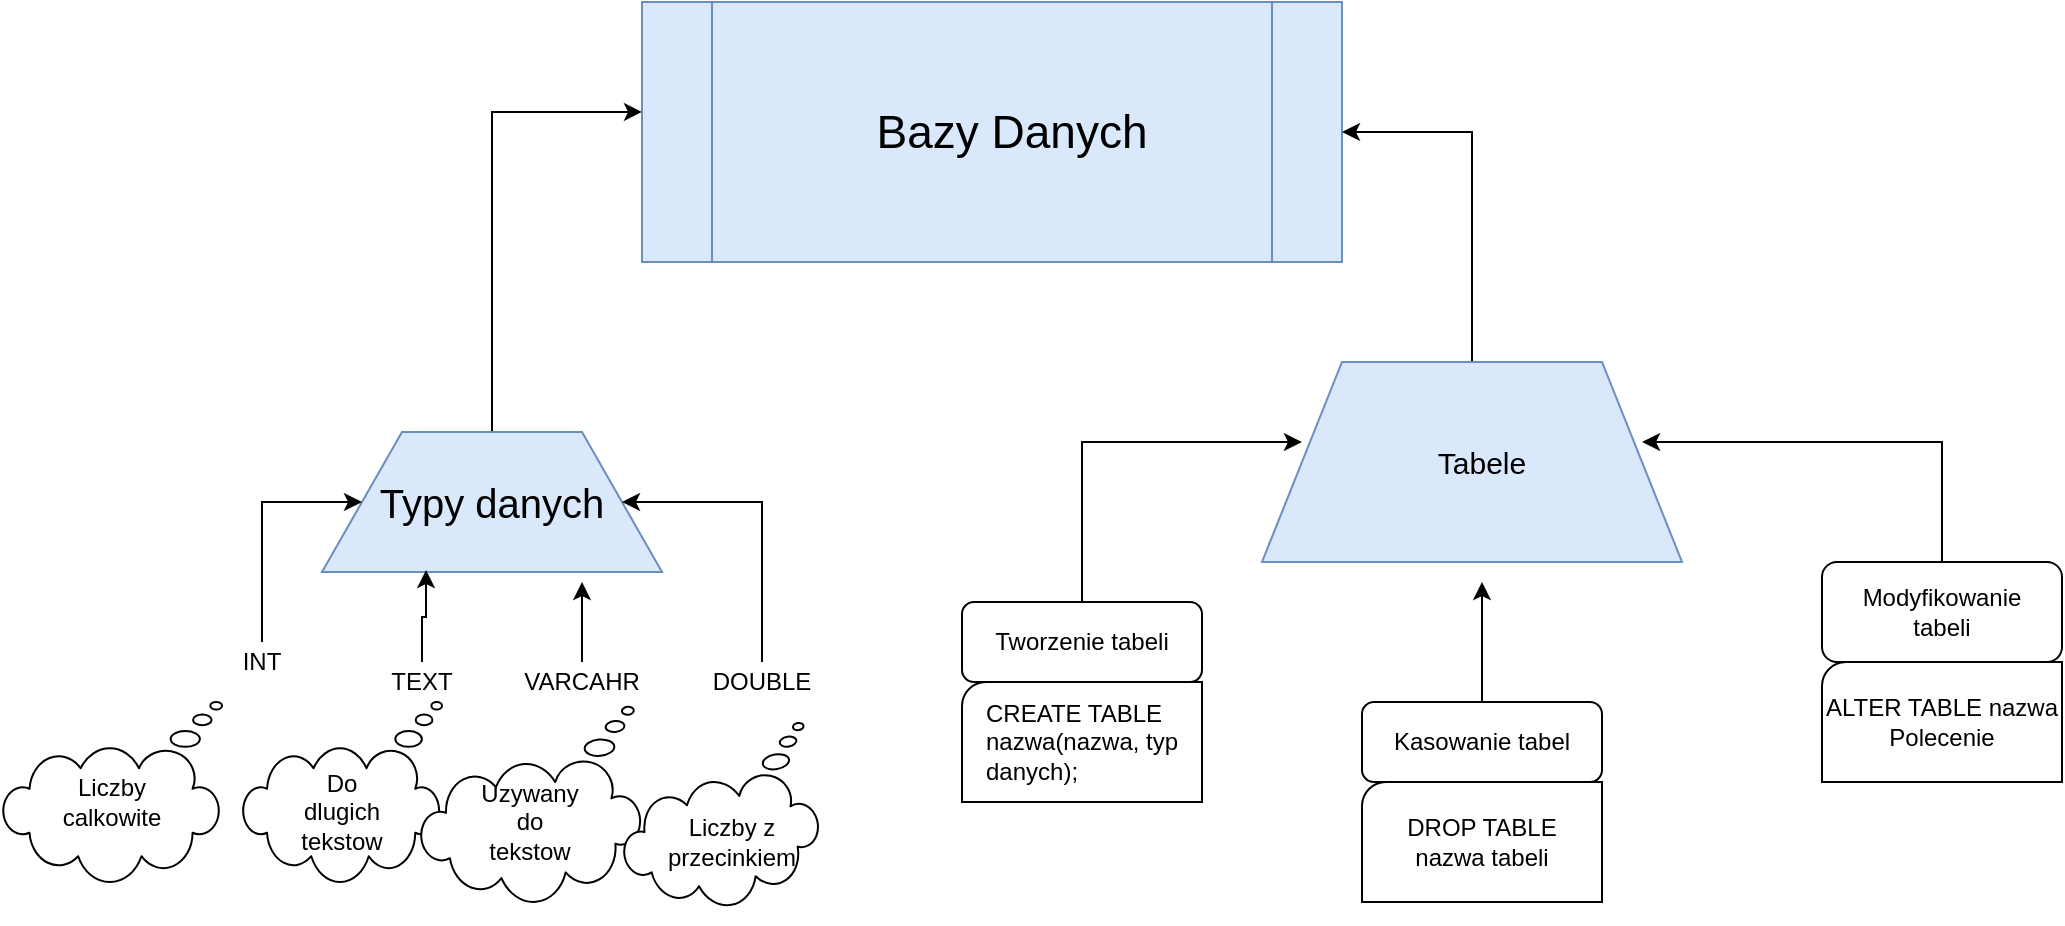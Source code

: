 <mxfile version="14.6.5"><diagram id="PHK8PqRrelfssxnqw212" name="Page-1"><mxGraphModel dx="2272" dy="692" grid="1" gridSize="10" guides="1" tooltips="1" connect="1" arrows="1" fold="1" page="1" pageScale="1" pageWidth="850" pageHeight="1100" math="0" shadow="0"><root><mxCell id="0"/><mxCell id="1" parent="0"/><mxCell id="qkwIIU_0xl9fNbyqcXkO-58" style="edgeStyle=orthogonalEdgeStyle;rounded=0;orthogonalLoop=1;jettySize=auto;html=1;exitX=0.5;exitY=0;exitDx=0;exitDy=0;entryX=0;entryY=0.423;entryDx=0;entryDy=0;entryPerimeter=0;" edge="1" parent="1" source="qkwIIU_0xl9fNbyqcXkO-51" target="qkwIIU_0xl9fNbyqcXkO-1"><mxGeometry relative="1" as="geometry"/></mxCell><mxCell id="qkwIIU_0xl9fNbyqcXkO-51" value="" style="shape=trapezoid;perimeter=trapezoidPerimeter;whiteSpace=wrap;html=1;fixedSize=1;size=40;fillColor=#dae8fc;strokeColor=#6c8ebf;" vertex="1" parent="1"><mxGeometry x="80" y="255" width="170" height="70" as="geometry"/></mxCell><mxCell id="qkwIIU_0xl9fNbyqcXkO-1" value="" style="shape=process;whiteSpace=wrap;html=1;backgroundOutline=1;fillColor=#dae8fc;strokeColor=#6c8ebf;" vertex="1" parent="1"><mxGeometry x="240" y="40" width="350" height="130" as="geometry"/></mxCell><mxCell id="qkwIIU_0xl9fNbyqcXkO-2" value="&lt;font style=&quot;font-size: 23px&quot;&gt;Bazy Danych&lt;/font&gt;" style="text;html=1;strokeColor=none;fillColor=none;align=center;verticalAlign=middle;whiteSpace=wrap;rounded=0;" vertex="1" parent="1"><mxGeometry x="305" y="65" width="240" height="80" as="geometry"/></mxCell><mxCell id="qkwIIU_0xl9fNbyqcXkO-3" value="&lt;font style=&quot;font-size: 20px&quot;&gt;Typy danych&lt;/font&gt;" style="text;html=1;strokeColor=none;fillColor=none;align=center;verticalAlign=middle;whiteSpace=wrap;rounded=0;" vertex="1" parent="1"><mxGeometry x="100" y="270" width="130" height="40" as="geometry"/></mxCell><mxCell id="qkwIIU_0xl9fNbyqcXkO-54" style="edgeStyle=orthogonalEdgeStyle;rounded=0;orthogonalLoop=1;jettySize=auto;html=1;exitX=0.5;exitY=0;exitDx=0;exitDy=0;entryX=0;entryY=0.5;entryDx=0;entryDy=0;" edge="1" parent="1" source="qkwIIU_0xl9fNbyqcXkO-6" target="qkwIIU_0xl9fNbyqcXkO-3"><mxGeometry relative="1" as="geometry"/></mxCell><mxCell id="qkwIIU_0xl9fNbyqcXkO-6" value="INT" style="text;html=1;strokeColor=none;fillColor=none;align=center;verticalAlign=middle;whiteSpace=wrap;rounded=0;" vertex="1" parent="1"><mxGeometry x="30" y="360" width="40" height="20" as="geometry"/></mxCell><mxCell id="qkwIIU_0xl9fNbyqcXkO-55" style="edgeStyle=orthogonalEdgeStyle;rounded=0;orthogonalLoop=1;jettySize=auto;html=1;exitX=0.5;exitY=0;exitDx=0;exitDy=0;entryX=0.306;entryY=0.986;entryDx=0;entryDy=0;entryPerimeter=0;" edge="1" parent="1" source="qkwIIU_0xl9fNbyqcXkO-8" target="qkwIIU_0xl9fNbyqcXkO-51"><mxGeometry relative="1" as="geometry"/></mxCell><mxCell id="qkwIIU_0xl9fNbyqcXkO-8" value="TEXT" style="text;html=1;strokeColor=none;fillColor=none;align=center;verticalAlign=middle;whiteSpace=wrap;rounded=0;" vertex="1" parent="1"><mxGeometry x="110" y="370" width="40" height="20" as="geometry"/></mxCell><mxCell id="qkwIIU_0xl9fNbyqcXkO-56" style="edgeStyle=orthogonalEdgeStyle;rounded=0;orthogonalLoop=1;jettySize=auto;html=1;exitX=0.5;exitY=0;exitDx=0;exitDy=0;" edge="1" parent="1" source="qkwIIU_0xl9fNbyqcXkO-11"><mxGeometry relative="1" as="geometry"><mxPoint x="210" y="330" as="targetPoint"/></mxGeometry></mxCell><mxCell id="qkwIIU_0xl9fNbyqcXkO-11" value="VARCAHR" style="text;html=1;strokeColor=none;fillColor=none;align=center;verticalAlign=middle;whiteSpace=wrap;rounded=0;" vertex="1" parent="1"><mxGeometry x="190" y="370" width="40" height="20" as="geometry"/></mxCell><mxCell id="qkwIIU_0xl9fNbyqcXkO-16" style="edgeStyle=orthogonalEdgeStyle;rounded=0;orthogonalLoop=1;jettySize=auto;html=1;exitX=0.5;exitY=0;exitDx=0;exitDy=0;entryX=1;entryY=0.5;entryDx=0;entryDy=0;" edge="1" parent="1" source="qkwIIU_0xl9fNbyqcXkO-13" target="qkwIIU_0xl9fNbyqcXkO-1"><mxGeometry relative="1" as="geometry"/></mxCell><mxCell id="qkwIIU_0xl9fNbyqcXkO-13" value="" style="shape=trapezoid;perimeter=trapezoidPerimeter;whiteSpace=wrap;html=1;fixedSize=1;size=40;fillColor=#dae8fc;strokeColor=#6c8ebf;" vertex="1" parent="1"><mxGeometry x="550" y="220" width="210" height="100" as="geometry"/></mxCell><mxCell id="qkwIIU_0xl9fNbyqcXkO-14" value="&lt;font style=&quot;font-size: 15px&quot;&gt;Tabele&lt;/font&gt;" style="text;html=1;strokeColor=none;fillColor=none;align=center;verticalAlign=middle;whiteSpace=wrap;rounded=0;" vertex="1" parent="1"><mxGeometry x="610" y="250" width="100" height="40" as="geometry"/></mxCell><mxCell id="qkwIIU_0xl9fNbyqcXkO-20" style="edgeStyle=orthogonalEdgeStyle;rounded=0;orthogonalLoop=1;jettySize=auto;html=1;exitX=0.5;exitY=0;exitDx=0;exitDy=0;entryX=0.095;entryY=0.4;entryDx=0;entryDy=0;entryPerimeter=0;" edge="1" parent="1" source="qkwIIU_0xl9fNbyqcXkO-17" target="qkwIIU_0xl9fNbyqcXkO-13"><mxGeometry relative="1" as="geometry"><Array as="points"><mxPoint x="460" y="260"/></Array></mxGeometry></mxCell><mxCell id="qkwIIU_0xl9fNbyqcXkO-17" value="" style="rounded=1;whiteSpace=wrap;html=1;" vertex="1" parent="1"><mxGeometry x="400" y="340" width="120" height="40" as="geometry"/></mxCell><mxCell id="qkwIIU_0xl9fNbyqcXkO-18" value="Tworzenie tabeli" style="text;html=1;strokeColor=none;fillColor=none;align=center;verticalAlign=middle;whiteSpace=wrap;rounded=0;" vertex="1" parent="1"><mxGeometry x="410" y="350" width="100" height="20" as="geometry"/></mxCell><mxCell id="qkwIIU_0xl9fNbyqcXkO-23" value="" style="verticalLabelPosition=bottom;verticalAlign=top;html=1;shape=mxgraph.basic.corner_round_rect;dx=6;" vertex="1" parent="1"><mxGeometry x="400" y="380" width="120" height="60" as="geometry"/></mxCell><mxCell id="qkwIIU_0xl9fNbyqcXkO-25" value="CREATE TABLE nazwa(nazwa, typ danych);" style="text;html=1;strokeColor=none;fillColor=none;align=left;verticalAlign=middle;whiteSpace=wrap;rounded=0;" vertex="1" parent="1"><mxGeometry x="410" y="380" width="120" height="60" as="geometry"/></mxCell><mxCell id="qkwIIU_0xl9fNbyqcXkO-30" style="edgeStyle=orthogonalEdgeStyle;rounded=0;orthogonalLoop=1;jettySize=auto;html=1;exitX=0.5;exitY=0;exitDx=0;exitDy=0;" edge="1" parent="1" source="qkwIIU_0xl9fNbyqcXkO-27"><mxGeometry relative="1" as="geometry"><mxPoint x="660" y="330" as="targetPoint"/></mxGeometry></mxCell><mxCell id="qkwIIU_0xl9fNbyqcXkO-27" value="" style="rounded=1;whiteSpace=wrap;html=1;" vertex="1" parent="1"><mxGeometry x="600" y="390" width="120" height="40" as="geometry"/></mxCell><mxCell id="qkwIIU_0xl9fNbyqcXkO-29" value="" style="verticalLabelPosition=bottom;verticalAlign=top;html=1;shape=mxgraph.basic.corner_round_rect;dx=6;" vertex="1" parent="1"><mxGeometry x="600" y="430" width="120" height="60" as="geometry"/></mxCell><mxCell id="qkwIIU_0xl9fNbyqcXkO-31" value="Kasowanie tabel" style="text;html=1;strokeColor=none;fillColor=none;align=center;verticalAlign=middle;whiteSpace=wrap;rounded=0;" vertex="1" parent="1"><mxGeometry x="610" y="400" width="100" height="20" as="geometry"/></mxCell><mxCell id="qkwIIU_0xl9fNbyqcXkO-32" value="DROP TABLE nazwa tabeli" style="text;html=1;strokeColor=none;fillColor=none;align=center;verticalAlign=middle;whiteSpace=wrap;rounded=0;" vertex="1" parent="1"><mxGeometry x="605" y="435" width="110" height="50" as="geometry"/></mxCell><mxCell id="qkwIIU_0xl9fNbyqcXkO-37" style="edgeStyle=orthogonalEdgeStyle;rounded=0;orthogonalLoop=1;jettySize=auto;html=1;exitX=0.5;exitY=0;exitDx=0;exitDy=0;entryX=0.905;entryY=0.4;entryDx=0;entryDy=0;entryPerimeter=0;" edge="1" parent="1" source="qkwIIU_0xl9fNbyqcXkO-33" target="qkwIIU_0xl9fNbyqcXkO-13"><mxGeometry relative="1" as="geometry"/></mxCell><mxCell id="qkwIIU_0xl9fNbyqcXkO-33" value="" style="rounded=1;whiteSpace=wrap;html=1;" vertex="1" parent="1"><mxGeometry x="830" y="320" width="120" height="50" as="geometry"/></mxCell><mxCell id="qkwIIU_0xl9fNbyqcXkO-34" value="Modyfikowanie&lt;br&gt;tabeli" style="text;html=1;strokeColor=none;fillColor=none;align=center;verticalAlign=middle;whiteSpace=wrap;rounded=0;" vertex="1" parent="1"><mxGeometry x="840" y="330" width="100" height="30" as="geometry"/></mxCell><mxCell id="qkwIIU_0xl9fNbyqcXkO-35" value="" style="verticalLabelPosition=bottom;verticalAlign=top;html=1;shape=mxgraph.basic.corner_round_rect;dx=6;" vertex="1" parent="1"><mxGeometry x="830" y="370" width="120" height="60" as="geometry"/></mxCell><mxCell id="qkwIIU_0xl9fNbyqcXkO-36" value="ALTER TABLE nazwa&lt;br&gt;Polecenie" style="text;html=1;strokeColor=none;fillColor=none;align=center;verticalAlign=middle;whiteSpace=wrap;rounded=0;" vertex="1" parent="1"><mxGeometry x="830" y="380" width="120" height="40" as="geometry"/></mxCell><mxCell id="qkwIIU_0xl9fNbyqcXkO-57" style="edgeStyle=orthogonalEdgeStyle;rounded=0;orthogonalLoop=1;jettySize=auto;html=1;exitX=0.5;exitY=0;exitDx=0;exitDy=0;entryX=1;entryY=0.5;entryDx=0;entryDy=0;" edge="1" parent="1" source="qkwIIU_0xl9fNbyqcXkO-38" target="qkwIIU_0xl9fNbyqcXkO-3"><mxGeometry relative="1" as="geometry"/></mxCell><mxCell id="qkwIIU_0xl9fNbyqcXkO-38" value="DOUBLE" style="text;html=1;strokeColor=none;fillColor=none;align=center;verticalAlign=middle;whiteSpace=wrap;rounded=0;" vertex="1" parent="1"><mxGeometry x="280" y="370" width="40" height="20" as="geometry"/></mxCell><mxCell id="qkwIIU_0xl9fNbyqcXkO-41" value="" style="whiteSpace=wrap;html=1;shape=mxgraph.basic.cloud_callout;rotation=-180;" vertex="1" parent="1"><mxGeometry x="-80" y="390" width="110" height="90" as="geometry"/></mxCell><mxCell id="qkwIIU_0xl9fNbyqcXkO-43" value="Liczby calkowite" style="text;html=1;strokeColor=none;fillColor=none;align=center;verticalAlign=middle;whiteSpace=wrap;rounded=0;" vertex="1" parent="1"><mxGeometry x="-45" y="430" width="40" height="20" as="geometry"/></mxCell><mxCell id="qkwIIU_0xl9fNbyqcXkO-44" value="" style="whiteSpace=wrap;html=1;shape=mxgraph.basic.cloud_callout;rotation=-180;" vertex="1" parent="1"><mxGeometry x="40" y="390" width="100" height="90" as="geometry"/></mxCell><mxCell id="qkwIIU_0xl9fNbyqcXkO-45" value="Do dlugich tekstow" style="text;html=1;strokeColor=none;fillColor=none;align=center;verticalAlign=middle;whiteSpace=wrap;rounded=0;" vertex="1" parent="1"><mxGeometry x="70" y="435" width="40" height="20" as="geometry"/></mxCell><mxCell id="qkwIIU_0xl9fNbyqcXkO-46" value="" style="whiteSpace=wrap;html=1;shape=mxgraph.basic.cloud_callout;rotation=-185;" vertex="1" parent="1"><mxGeometry x="127.95" y="396.87" width="112.05" height="93.13" as="geometry"/></mxCell><mxCell id="qkwIIU_0xl9fNbyqcXkO-47" value="Uzywany do tekstow" style="text;html=1;strokeColor=none;fillColor=none;align=center;verticalAlign=middle;whiteSpace=wrap;rounded=0;" vertex="1" parent="1"><mxGeometry x="163.98" y="440" width="40" height="20" as="geometry"/></mxCell><mxCell id="qkwIIU_0xl9fNbyqcXkO-48" value="" style="whiteSpace=wrap;html=1;shape=mxgraph.basic.cloud_callout;rotation=-190;" vertex="1" parent="1"><mxGeometry x="228.46" y="408.13" width="100" height="83.75" as="geometry"/></mxCell><mxCell id="qkwIIU_0xl9fNbyqcXkO-49" value="Liczby z przecinkiem" style="text;html=1;strokeColor=none;fillColor=none;align=center;verticalAlign=middle;whiteSpace=wrap;rounded=0;" vertex="1" parent="1"><mxGeometry x="265" y="450" width="40" height="20" as="geometry"/></mxCell></root></mxGraphModel></diagram></mxfile>